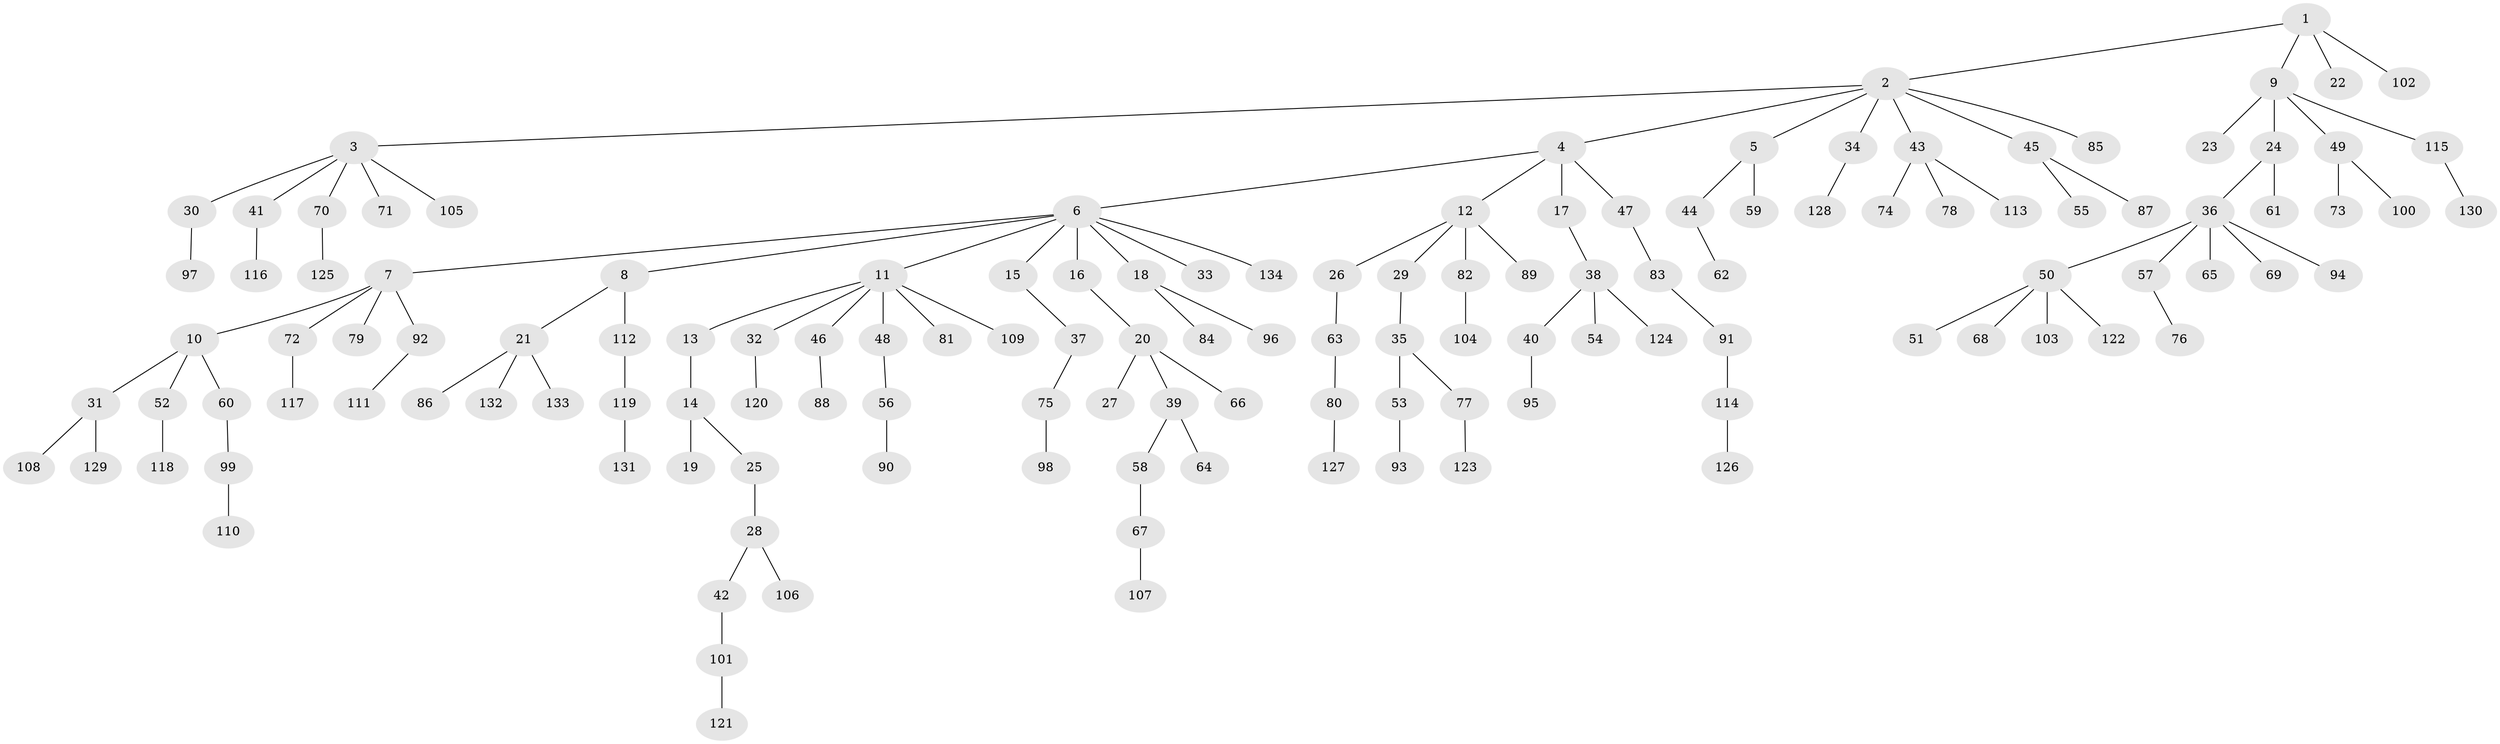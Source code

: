// coarse degree distribution, {10: 0.010752688172043012, 6: 0.010752688172043012, 5: 0.021505376344086023, 3: 0.0967741935483871, 9: 0.010752688172043012, 7: 0.010752688172043012, 2: 0.25806451612903225, 8: 0.010752688172043012, 1: 0.5483870967741935, 4: 0.021505376344086023}
// Generated by graph-tools (version 1.1) at 2025/19/03/04/25 18:19:07]
// undirected, 134 vertices, 133 edges
graph export_dot {
graph [start="1"]
  node [color=gray90,style=filled];
  1;
  2;
  3;
  4;
  5;
  6;
  7;
  8;
  9;
  10;
  11;
  12;
  13;
  14;
  15;
  16;
  17;
  18;
  19;
  20;
  21;
  22;
  23;
  24;
  25;
  26;
  27;
  28;
  29;
  30;
  31;
  32;
  33;
  34;
  35;
  36;
  37;
  38;
  39;
  40;
  41;
  42;
  43;
  44;
  45;
  46;
  47;
  48;
  49;
  50;
  51;
  52;
  53;
  54;
  55;
  56;
  57;
  58;
  59;
  60;
  61;
  62;
  63;
  64;
  65;
  66;
  67;
  68;
  69;
  70;
  71;
  72;
  73;
  74;
  75;
  76;
  77;
  78;
  79;
  80;
  81;
  82;
  83;
  84;
  85;
  86;
  87;
  88;
  89;
  90;
  91;
  92;
  93;
  94;
  95;
  96;
  97;
  98;
  99;
  100;
  101;
  102;
  103;
  104;
  105;
  106;
  107;
  108;
  109;
  110;
  111;
  112;
  113;
  114;
  115;
  116;
  117;
  118;
  119;
  120;
  121;
  122;
  123;
  124;
  125;
  126;
  127;
  128;
  129;
  130;
  131;
  132;
  133;
  134;
  1 -- 2;
  1 -- 9;
  1 -- 22;
  1 -- 102;
  2 -- 3;
  2 -- 4;
  2 -- 5;
  2 -- 34;
  2 -- 43;
  2 -- 45;
  2 -- 85;
  3 -- 30;
  3 -- 41;
  3 -- 70;
  3 -- 71;
  3 -- 105;
  4 -- 6;
  4 -- 12;
  4 -- 17;
  4 -- 47;
  5 -- 44;
  5 -- 59;
  6 -- 7;
  6 -- 8;
  6 -- 11;
  6 -- 15;
  6 -- 16;
  6 -- 18;
  6 -- 33;
  6 -- 134;
  7 -- 10;
  7 -- 72;
  7 -- 79;
  7 -- 92;
  8 -- 21;
  8 -- 112;
  9 -- 23;
  9 -- 24;
  9 -- 49;
  9 -- 115;
  10 -- 31;
  10 -- 52;
  10 -- 60;
  11 -- 13;
  11 -- 32;
  11 -- 46;
  11 -- 48;
  11 -- 81;
  11 -- 109;
  12 -- 26;
  12 -- 29;
  12 -- 82;
  12 -- 89;
  13 -- 14;
  14 -- 19;
  14 -- 25;
  15 -- 37;
  16 -- 20;
  17 -- 38;
  18 -- 84;
  18 -- 96;
  20 -- 27;
  20 -- 39;
  20 -- 66;
  21 -- 86;
  21 -- 132;
  21 -- 133;
  24 -- 36;
  24 -- 61;
  25 -- 28;
  26 -- 63;
  28 -- 42;
  28 -- 106;
  29 -- 35;
  30 -- 97;
  31 -- 108;
  31 -- 129;
  32 -- 120;
  34 -- 128;
  35 -- 53;
  35 -- 77;
  36 -- 50;
  36 -- 57;
  36 -- 65;
  36 -- 69;
  36 -- 94;
  37 -- 75;
  38 -- 40;
  38 -- 54;
  38 -- 124;
  39 -- 58;
  39 -- 64;
  40 -- 95;
  41 -- 116;
  42 -- 101;
  43 -- 74;
  43 -- 78;
  43 -- 113;
  44 -- 62;
  45 -- 55;
  45 -- 87;
  46 -- 88;
  47 -- 83;
  48 -- 56;
  49 -- 73;
  49 -- 100;
  50 -- 51;
  50 -- 68;
  50 -- 103;
  50 -- 122;
  52 -- 118;
  53 -- 93;
  56 -- 90;
  57 -- 76;
  58 -- 67;
  60 -- 99;
  63 -- 80;
  67 -- 107;
  70 -- 125;
  72 -- 117;
  75 -- 98;
  77 -- 123;
  80 -- 127;
  82 -- 104;
  83 -- 91;
  91 -- 114;
  92 -- 111;
  99 -- 110;
  101 -- 121;
  112 -- 119;
  114 -- 126;
  115 -- 130;
  119 -- 131;
}
